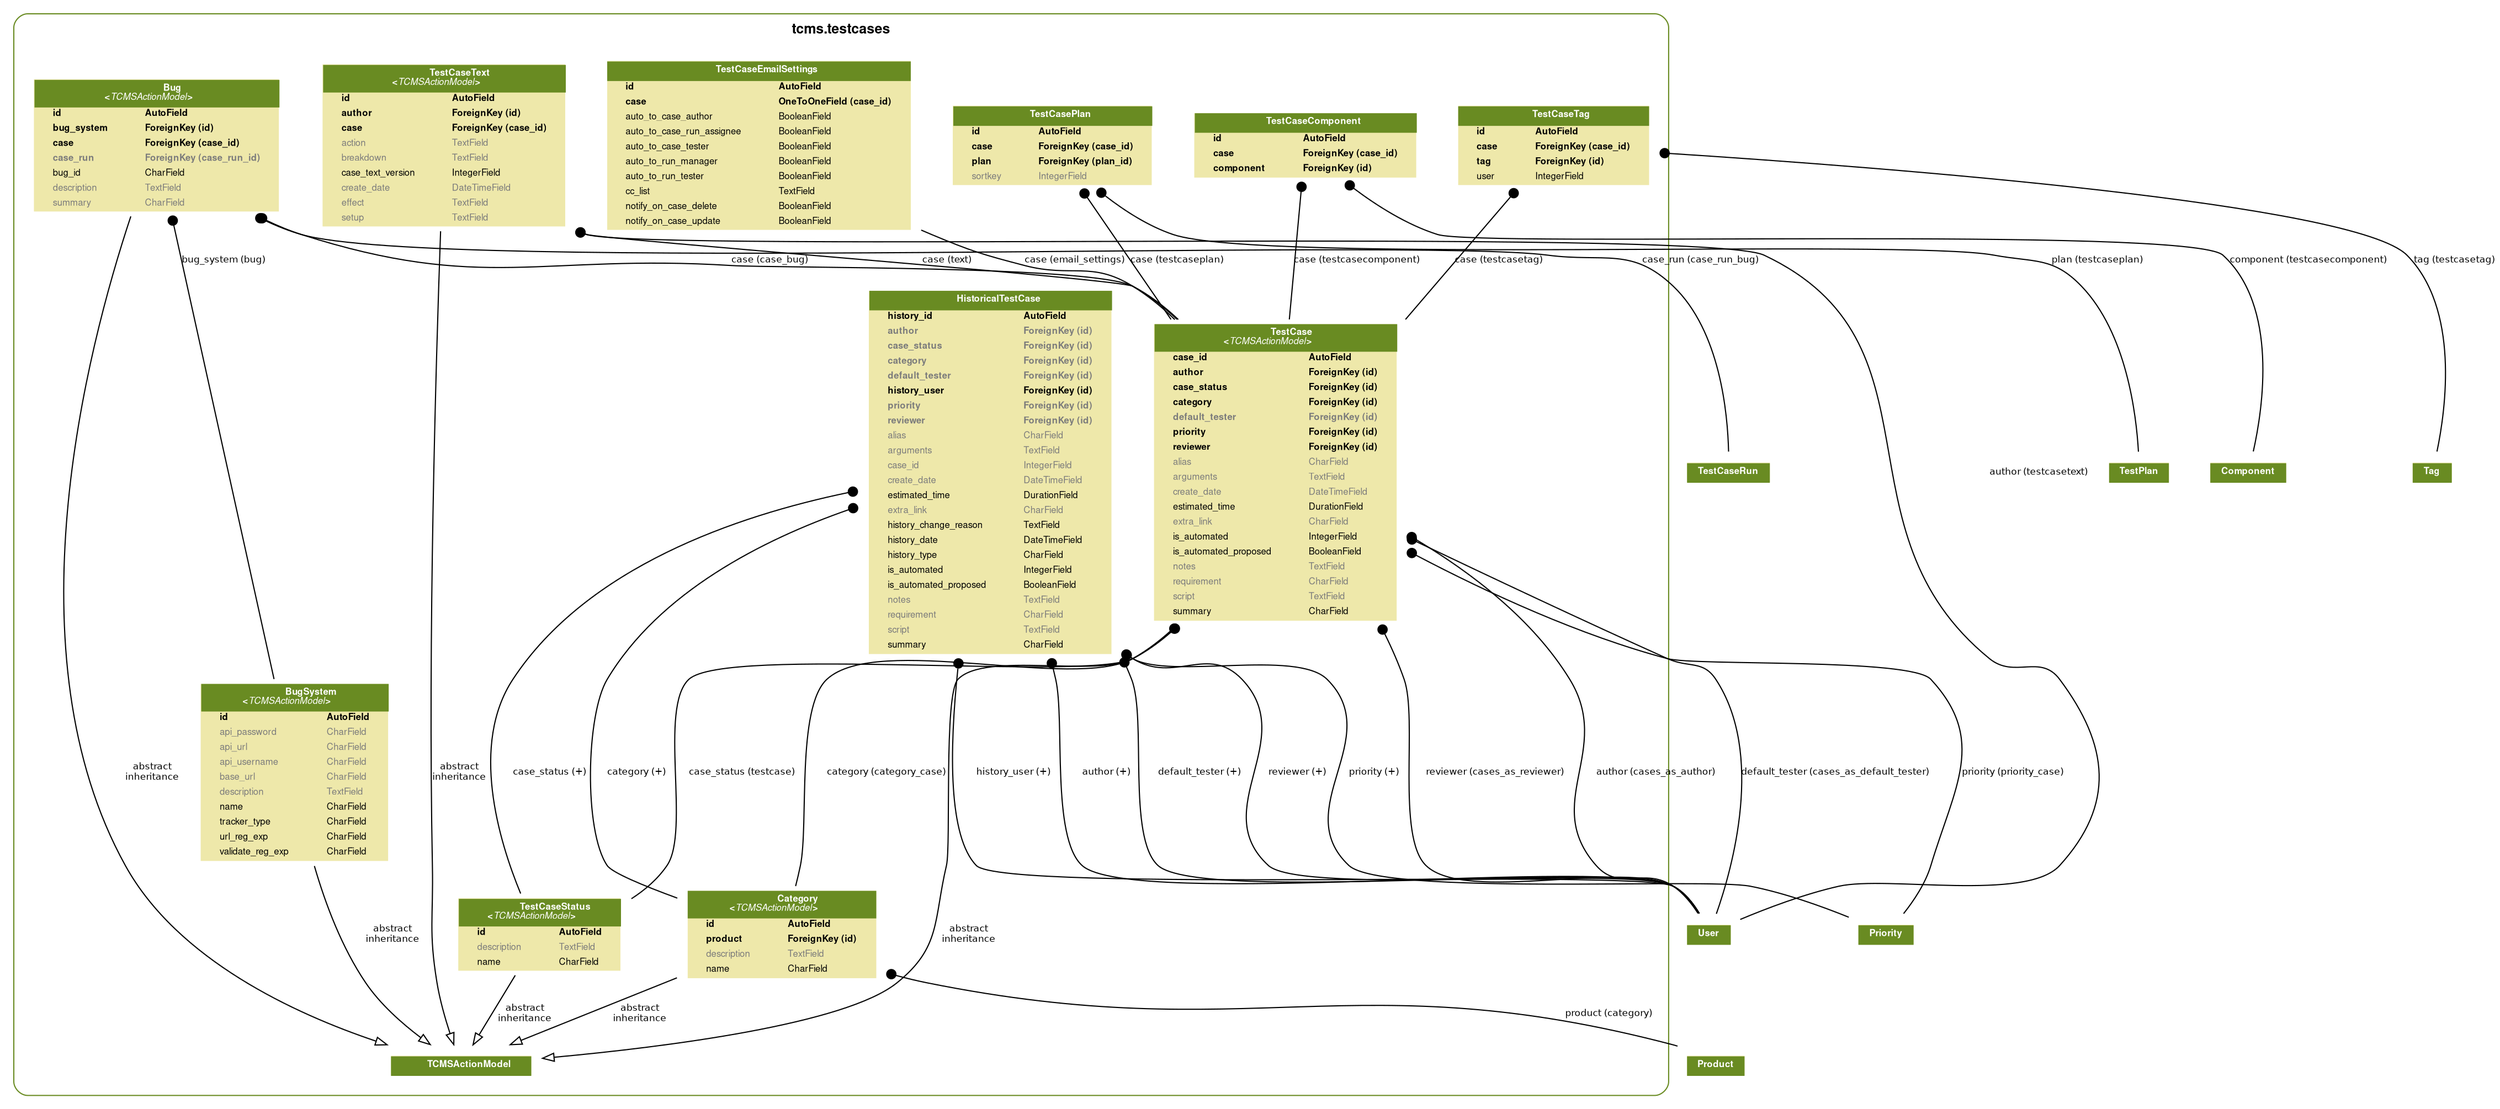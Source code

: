 digraph model_graph {
	graph [bb="0,0,2053,917",
		fontname=Helvetica,
		fontsize=8,
		splines=true
	];
	node [fontname=Helvetica,
		fontsize=8,
		label="\N",
		shape=plaintext
	];
	edge [fontname=Helvetica,
		fontsize=8
	];
	subgraph cluster_tcms_testcases {
		graph [bb="8,8,1450,909",
			color=olivedrab4,
			label=<
          <TABLE BORDER="0" CELLBORDER="0" CELLSPACING="0">
          <TR><TD COLSPAN="2" CELLPADDING="4" ALIGN="CENTER">
          <FONT FACE="Helvetica Bold" COLOR="Black" POINT-SIZE="12">
          tcms.testcases
          </FONT>
          </TD></TR>
          </TABLE>
          >,
			style=rounded
		];
		tcms_core_models_TCMSActionModel		 [height=0.5,
			label=<
      <TABLE BGCOLOR="palegoldenrod" BORDER="0" CELLBORDER="0" CELLSPACING="0">
      <TR><TD COLSPAN="2" CELLPADDING="4" ALIGN="CENTER" BGCOLOR="olivedrab4">
      <FONT FACE="Helvetica Bold" COLOR="white">
      TCMSActionModel
      </FONT></TD></TR>
    
      </TABLE>
      >,
			pos="431,34",
			width=1.9514];
		tcms_testcases_models_TestCaseStatus		 [height=0.95833,
			label=<
      <TABLE BGCOLOR="palegoldenrod" BORDER="0" CELLBORDER="0" CELLSPACING="0">
      <TR><TD COLSPAN="2" CELLPADDING="4" ALIGN="CENTER" BGCOLOR="olivedrab4">
      <FONT FACE="Helvetica Bold" COLOR="white">
      TestCaseStatus<BR/>&lt;<FONT FACE="Helvetica Italic">TCMSActionModel</FONT>&gt;
      </FONT></TD></TR>
    
      <TR><TD ALIGN="LEFT" BORDER="0">
      <FONT FACE="Helvetica Bold">id</FONT>
      </TD><TD ALIGN="LEFT">
      <FONT FACE="Helvetica Bold">AutoField</FONT>
      </TD></TR>
    
      <TR><TD ALIGN="LEFT" BORDER="0">
      <FONT COLOR="#7B7B7B" FACE="Helvetica ">description</FONT>
      </TD><TD ALIGN="LEFT">
      <FONT COLOR="#7B7B7B" FACE="Helvetica ">TextField</FONT>
      </TD></TR>
    
      <TR><TD ALIGN="LEFT" BORDER="0">
      <FONT FACE="Helvetica ">name</FONT>
      </TD><TD ALIGN="LEFT">
      <FONT FACE="Helvetica ">CharField</FONT>
      </TD></TR>
    
      </TABLE>
      >,
			pos="481,147",
			width=2.2222];
		tcms_testcases_models_TestCaseStatus -> tcms_core_models_TCMSActionModel		 [arrowhead=empty,
			arrowtail=none,
			dir=both,
			label="abstract\ninheritance",
			lp="475,79",
			pos="e,438.7,52.089 465.86,112.4 458.51,96.064 449.79,76.721 442.92,61.457"];
		tcms_testcases_models_Category		 [height=1.125,
			label=<
      <TABLE BGCOLOR="palegoldenrod" BORDER="0" CELLBORDER="0" CELLSPACING="0">
      <TR><TD COLSPAN="2" CELLPADDING="4" ALIGN="CENTER" BGCOLOR="olivedrab4">
      <FONT FACE="Helvetica Bold" COLOR="white">
      Category<BR/>&lt;<FONT FACE="Helvetica Italic">TCMSActionModel</FONT>&gt;
      </FONT></TD></TR>
    
      <TR><TD ALIGN="LEFT" BORDER="0">
      <FONT FACE="Helvetica Bold">id</FONT>
      </TD><TD ALIGN="LEFT">
      <FONT FACE="Helvetica Bold">AutoField</FONT>
      </TD></TR>
    
      <TR><TD ALIGN="LEFT" BORDER="0">
      <FONT FACE="Helvetica Bold">product</FONT>
      </TD><TD ALIGN="LEFT">
      <FONT FACE="Helvetica Bold">ForeignKey (id)</FONT>
      </TD></TR>
    
      <TR><TD ALIGN="LEFT" BORDER="0">
      <FONT COLOR="#7B7B7B" FACE="Helvetica ">description</FONT>
      </TD><TD ALIGN="LEFT">
      <FONT COLOR="#7B7B7B" FACE="Helvetica ">TextField</FONT>
      </TD></TR>
    
      <TR><TD ALIGN="LEFT" BORDER="0">
      <FONT FACE="Helvetica ">name</FONT>
      </TD><TD ALIGN="LEFT">
      <FONT FACE="Helvetica ">CharField</FONT>
      </TD></TR>
    
      </TABLE>
      >,
			pos="670,147",
			width=2.5278];
		tcms_testcases_models_Category -> tcms_core_models_TCMSActionModel		 [arrowhead=empty,
			arrowtail=none,
			dir=both,
			label="abstract\ninheritance",
			lp="564,79",
			pos="e,467.87,52.123 584.73,106.4 548.4,89.526 507.47,70.515 476.98,56.354"];
		tcms_testcases_HistoricalTestCase		 [height=4.1806,
			label=<
      <TABLE BGCOLOR="palegoldenrod" BORDER="0" CELLBORDER="0" CELLSPACING="0">
      <TR><TD COLSPAN="2" CELLPADDING="4" ALIGN="CENTER" BGCOLOR="olivedrab4">
      <FONT FACE="Helvetica Bold" COLOR="white">
      HistoricalTestCase
      </FONT></TD></TR>
    
      <TR><TD ALIGN="LEFT" BORDER="0">
      <FONT FACE="Helvetica Bold">history_id</FONT>
      </TD><TD ALIGN="LEFT">
      <FONT FACE="Helvetica Bold">AutoField</FONT>
      </TD></TR>
    
      <TR><TD ALIGN="LEFT" BORDER="0">
      <FONT COLOR="#7B7B7B" FACE="Helvetica Bold">author</FONT>
      </TD><TD ALIGN="LEFT">
      <FONT COLOR="#7B7B7B" FACE="Helvetica Bold">ForeignKey (id)</FONT>
      </TD></TR>
    
      <TR><TD ALIGN="LEFT" BORDER="0">
      <FONT COLOR="#7B7B7B" FACE="Helvetica Bold">case_status</FONT>
      </TD><TD ALIGN="LEFT">
      <FONT COLOR="#7B7B7B" FACE="Helvetica Bold">ForeignKey (id)</FONT>
      </TD></TR>
    
      <TR><TD ALIGN="LEFT" BORDER="0">
      <FONT COLOR="#7B7B7B" FACE="Helvetica Bold">category</FONT>
      </TD><TD ALIGN="LEFT">
      <FONT COLOR="#7B7B7B" FACE="Helvetica Bold">ForeignKey (id)</FONT>
      </TD></TR>
    
      <TR><TD ALIGN="LEFT" BORDER="0">
      <FONT COLOR="#7B7B7B" FACE="Helvetica Bold">default_tester</FONT>
      </TD><TD ALIGN="LEFT">
      <FONT COLOR="#7B7B7B" FACE="Helvetica Bold">ForeignKey (id)</FONT>
      </TD></TR>
    
      <TR><TD ALIGN="LEFT" BORDER="0">
      <FONT FACE="Helvetica Bold">history_user</FONT>
      </TD><TD ALIGN="LEFT">
      <FONT FACE="Helvetica Bold">ForeignKey (id)</FONT>
      </TD></TR>
    
      <TR><TD ALIGN="LEFT" BORDER="0">
      <FONT COLOR="#7B7B7B" FACE="Helvetica Bold">priority</FONT>
      </TD><TD ALIGN="LEFT">
      <FONT COLOR="#7B7B7B" FACE="Helvetica Bold">ForeignKey (id)</FONT>
      </TD></TR>
    
      <TR><TD ALIGN="LEFT" BORDER="0">
      <FONT COLOR="#7B7B7B" FACE="Helvetica Bold">reviewer</FONT>
      </TD><TD ALIGN="LEFT">
      <FONT COLOR="#7B7B7B" FACE="Helvetica Bold">ForeignKey (id)</FONT>
      </TD></TR>
    
      <TR><TD ALIGN="LEFT" BORDER="0">
      <FONT COLOR="#7B7B7B" FACE="Helvetica ">alias</FONT>
      </TD><TD ALIGN="LEFT">
      <FONT COLOR="#7B7B7B" FACE="Helvetica ">CharField</FONT>
      </TD></TR>
    
      <TR><TD ALIGN="LEFT" BORDER="0">
      <FONT COLOR="#7B7B7B" FACE="Helvetica ">arguments</FONT>
      </TD><TD ALIGN="LEFT">
      <FONT COLOR="#7B7B7B" FACE="Helvetica ">TextField</FONT>
      </TD></TR>
    
      <TR><TD ALIGN="LEFT" BORDER="0">
      <FONT COLOR="#7B7B7B" FACE="Helvetica ">case_id</FONT>
      </TD><TD ALIGN="LEFT">
      <FONT COLOR="#7B7B7B" FACE="Helvetica ">IntegerField</FONT>
      </TD></TR>
    
      <TR><TD ALIGN="LEFT" BORDER="0">
      <FONT COLOR="#7B7B7B" FACE="Helvetica ">create_date</FONT>
      </TD><TD ALIGN="LEFT">
      <FONT COLOR="#7B7B7B" FACE="Helvetica ">DateTimeField</FONT>
      </TD></TR>
    
      <TR><TD ALIGN="LEFT" BORDER="0">
      <FONT FACE="Helvetica ">estimated_time</FONT>
      </TD><TD ALIGN="LEFT">
      <FONT FACE="Helvetica ">DurationField</FONT>
      </TD></TR>
    
      <TR><TD ALIGN="LEFT" BORDER="0">
      <FONT COLOR="#7B7B7B" FACE="Helvetica ">extra_link</FONT>
      </TD><TD ALIGN="LEFT">
      <FONT COLOR="#7B7B7B" FACE="Helvetica ">CharField</FONT>
      </TD></TR>
    
      <TR><TD ALIGN="LEFT" BORDER="0">
      <FONT FACE="Helvetica ">history_change_reason</FONT>
      </TD><TD ALIGN="LEFT">
      <FONT FACE="Helvetica ">TextField</FONT>
      </TD></TR>
    
      <TR><TD ALIGN="LEFT" BORDER="0">
      <FONT FACE="Helvetica ">history_date</FONT>
      </TD><TD ALIGN="LEFT">
      <FONT FACE="Helvetica ">DateTimeField</FONT>
      </TD></TR>
    
      <TR><TD ALIGN="LEFT" BORDER="0">
      <FONT FACE="Helvetica ">history_type</FONT>
      </TD><TD ALIGN="LEFT">
      <FONT FACE="Helvetica ">CharField</FONT>
      </TD></TR>
    
      <TR><TD ALIGN="LEFT" BORDER="0">
      <FONT FACE="Helvetica ">is_automated</FONT>
      </TD><TD ALIGN="LEFT">
      <FONT FACE="Helvetica ">IntegerField</FONT>
      </TD></TR>
    
      <TR><TD ALIGN="LEFT" BORDER="0">
      <FONT FACE="Helvetica ">is_automated_proposed</FONT>
      </TD><TD ALIGN="LEFT">
      <FONT FACE="Helvetica ">BooleanField</FONT>
      </TD></TR>
    
      <TR><TD ALIGN="LEFT" BORDER="0">
      <FONT COLOR="#7B7B7B" FACE="Helvetica ">notes</FONT>
      </TD><TD ALIGN="LEFT">
      <FONT COLOR="#7B7B7B" FACE="Helvetica ">TextField</FONT>
      </TD></TR>
    
      <TR><TD ALIGN="LEFT" BORDER="0">
      <FONT COLOR="#7B7B7B" FACE="Helvetica ">requirement</FONT>
      </TD><TD ALIGN="LEFT">
      <FONT COLOR="#7B7B7B" FACE="Helvetica ">CharField</FONT>
      </TD></TR>
    
      <TR><TD ALIGN="LEFT" BORDER="0">
      <FONT COLOR="#7B7B7B" FACE="Helvetica ">script</FONT>
      </TD><TD ALIGN="LEFT">
      <FONT COLOR="#7B7B7B" FACE="Helvetica ">TextField</FONT>
      </TD></TR>
    
      <TR><TD ALIGN="LEFT" BORDER="0">
      <FONT FACE="Helvetica ">summary</FONT>
      </TD><TD ALIGN="LEFT">
      <FONT FACE="Helvetica ">CharField</FONT>
      </TD></TR>
    
      </TABLE>
      >,
			pos="836,529",
			width=3.1944];
		tcms_testcases_HistoricalTestCase -> tcms_testcases_models_TestCaseStatus		 [arrowhead=none,
			arrowtail=dot,
			dir=both,
			label="case_status (+)",
			lp="486.5,283",
			pos="s,720.81,510.72 712.98,508.91 625.79,488.26 514.77,445.91 459,360 423.64,305.53 447.1,226.11 465.35,181.55"];
		tcms_testcases_HistoricalTestCase -> tcms_testcases_models_Category		 [arrowhead=none,
			arrowtail=dot,
			dir=both,
			label="category (+)",
			lp="553,283",
			pos="s,720.76,496.86 713.12,494 646.69,468.66 570.38,426.65 531,360 513.59,330.54 512.02,234.48 531,206 531.9,204.65 553.1,195.58 578.68\
,185.01"];
		tcms_testcases_models_TestCase		 [height=3.4583,
			label=<
      <TABLE BGCOLOR="palegoldenrod" BORDER="0" CELLBORDER="0" CELLSPACING="0">
      <TR><TD COLSPAN="2" CELLPADDING="4" ALIGN="CENTER" BGCOLOR="olivedrab4">
      <FONT FACE="Helvetica Bold" COLOR="white">
      TestCase<BR/>&lt;<FONT FACE="Helvetica Italic">TCMSActionModel</FONT>&gt;
      </FONT></TD></TR>
    
      <TR><TD ALIGN="LEFT" BORDER="0">
      <FONT FACE="Helvetica Bold">case_id</FONT>
      </TD><TD ALIGN="LEFT">
      <FONT FACE="Helvetica Bold">AutoField</FONT>
      </TD></TR>
    
      <TR><TD ALIGN="LEFT" BORDER="0">
      <FONT FACE="Helvetica Bold">author</FONT>
      </TD><TD ALIGN="LEFT">
      <FONT FACE="Helvetica Bold">ForeignKey (id)</FONT>
      </TD></TR>
    
      <TR><TD ALIGN="LEFT" BORDER="0">
      <FONT FACE="Helvetica Bold">case_status</FONT>
      </TD><TD ALIGN="LEFT">
      <FONT FACE="Helvetica Bold">ForeignKey (id)</FONT>
      </TD></TR>
    
      <TR><TD ALIGN="LEFT" BORDER="0">
      <FONT FACE="Helvetica Bold">category</FONT>
      </TD><TD ALIGN="LEFT">
      <FONT FACE="Helvetica Bold">ForeignKey (id)</FONT>
      </TD></TR>
    
      <TR><TD ALIGN="LEFT" BORDER="0">
      <FONT COLOR="#7B7B7B" FACE="Helvetica Bold">default_tester</FONT>
      </TD><TD ALIGN="LEFT">
      <FONT COLOR="#7B7B7B" FACE="Helvetica Bold">ForeignKey (id)</FONT>
      </TD></TR>
    
      <TR><TD ALIGN="LEFT" BORDER="0">
      <FONT FACE="Helvetica Bold">priority</FONT>
      </TD><TD ALIGN="LEFT">
      <FONT FACE="Helvetica Bold">ForeignKey (id)</FONT>
      </TD></TR>
    
      <TR><TD ALIGN="LEFT" BORDER="0">
      <FONT FACE="Helvetica Bold">reviewer</FONT>
      </TD><TD ALIGN="LEFT">
      <FONT FACE="Helvetica Bold">ForeignKey (id)</FONT>
      </TD></TR>
    
      <TR><TD ALIGN="LEFT" BORDER="0">
      <FONT COLOR="#7B7B7B" FACE="Helvetica ">alias</FONT>
      </TD><TD ALIGN="LEFT">
      <FONT COLOR="#7B7B7B" FACE="Helvetica ">CharField</FONT>
      </TD></TR>
    
      <TR><TD ALIGN="LEFT" BORDER="0">
      <FONT COLOR="#7B7B7B" FACE="Helvetica ">arguments</FONT>
      </TD><TD ALIGN="LEFT">
      <FONT COLOR="#7B7B7B" FACE="Helvetica ">TextField</FONT>
      </TD></TR>
    
      <TR><TD ALIGN="LEFT" BORDER="0">
      <FONT COLOR="#7B7B7B" FACE="Helvetica ">create_date</FONT>
      </TD><TD ALIGN="LEFT">
      <FONT COLOR="#7B7B7B" FACE="Helvetica ">DateTimeField</FONT>
      </TD></TR>
    
      <TR><TD ALIGN="LEFT" BORDER="0">
      <FONT FACE="Helvetica ">estimated_time</FONT>
      </TD><TD ALIGN="LEFT">
      <FONT FACE="Helvetica ">DurationField</FONT>
      </TD></TR>
    
      <TR><TD ALIGN="LEFT" BORDER="0">
      <FONT COLOR="#7B7B7B" FACE="Helvetica ">extra_link</FONT>
      </TD><TD ALIGN="LEFT">
      <FONT COLOR="#7B7B7B" FACE="Helvetica ">CharField</FONT>
      </TD></TR>
    
      <TR><TD ALIGN="LEFT" BORDER="0">
      <FONT FACE="Helvetica ">is_automated</FONT>
      </TD><TD ALIGN="LEFT">
      <FONT FACE="Helvetica ">IntegerField</FONT>
      </TD></TR>
    
      <TR><TD ALIGN="LEFT" BORDER="0">
      <FONT FACE="Helvetica ">is_automated_proposed</FONT>
      </TD><TD ALIGN="LEFT">
      <FONT FACE="Helvetica ">BooleanField</FONT>
      </TD></TR>
    
      <TR><TD ALIGN="LEFT" BORDER="0">
      <FONT COLOR="#7B7B7B" FACE="Helvetica ">notes</FONT>
      </TD><TD ALIGN="LEFT">
      <FONT COLOR="#7B7B7B" FACE="Helvetica ">TextField</FONT>
      </TD></TR>
    
      <TR><TD ALIGN="LEFT" BORDER="0">
      <FONT COLOR="#7B7B7B" FACE="Helvetica ">requirement</FONT>
      </TD><TD ALIGN="LEFT">
      <FONT COLOR="#7B7B7B" FACE="Helvetica ">CharField</FONT>
      </TD></TR>
    
      <TR><TD ALIGN="LEFT" BORDER="0">
      <FONT COLOR="#7B7B7B" FACE="Helvetica ">script</FONT>
      </TD><TD ALIGN="LEFT">
      <FONT COLOR="#7B7B7B" FACE="Helvetica ">TextField</FONT>
      </TD></TR>
    
      <TR><TD ALIGN="LEFT" BORDER="0">
      <FONT FACE="Helvetica ">summary</FONT>
      </TD><TD ALIGN="LEFT">
      <FONT FACE="Helvetica ">CharField</FONT>
      </TD></TR>
    
      </TABLE>
      >,
			pos="1084,529",
			width=3.1944];
		tcms_testcases_models_TestCase -> tcms_testcases_models_TestCaseStatus		 [arrowhead=none,
			arrowtail=dot,
			dir=both,
			label="case_status (testcase)",
			lp="635,283",
			pos="s,997.85,404.16 991.49,398.74 981.66,390.68 971.15,383.59 960,378 923.7,359.8 624.84,387.54 595,360 544.29,313.18 612.45,263.97 \
575,206 568.96,196.66 560.84,188.57 551.88,181.65"];
		tcms_testcases_models_TestCase -> tcms_testcases_models_Category		 [arrowhead=none,
			arrowtail=dot,
			dir=both,
			label="category (category_case)",
			lp="746.5,283",
			pos="s,997.71,404.44 991.65,399.21 981.77,391.01 971.2,383.76 960,378 908.68,351.63 743.31,399.22 701,360 699.42,358.54 683.94,248.48\
 675.47,187.54"];
		tcms_testcases_models_TestCase -> tcms_core_models_TCMSActionModel		 [arrowhead=empty,
			arrowtail=none,
			dir=both,
			label="abstract\ninheritance",
			lp="811,147",
			pos="e,501.62,40.859 996.62,404.35 985.31,394.17 973.07,385.08 960,378 928.93,361.16 826.37,385.59 802,360 790.17,347.58 794.4,222.98\
 792,206 785.62,160.94 802.34,138.02 770,106 734.2,70.561 600.06,51.098 511.63,41.879"];
		tcms_testcases_models_TestCaseText		 [height=1.9583,
			label=<
      <TABLE BGCOLOR="palegoldenrod" BORDER="0" CELLBORDER="0" CELLSPACING="0">
      <TR><TD COLSPAN="2" CELLPADDING="4" ALIGN="CENTER" BGCOLOR="olivedrab4">
      <FONT FACE="Helvetica Bold" COLOR="white">
      TestCaseText<BR/>&lt;<FONT FACE="Helvetica Italic">TCMSActionModel</FONT>&gt;
      </FONT></TD></TR>
    
      <TR><TD ALIGN="LEFT" BORDER="0">
      <FONT FACE="Helvetica Bold">id</FONT>
      </TD><TD ALIGN="LEFT">
      <FONT FACE="Helvetica Bold">AutoField</FONT>
      </TD></TR>
    
      <TR><TD ALIGN="LEFT" BORDER="0">
      <FONT FACE="Helvetica Bold">author</FONT>
      </TD><TD ALIGN="LEFT">
      <FONT FACE="Helvetica Bold">ForeignKey (id)</FONT>
      </TD></TR>
    
      <TR><TD ALIGN="LEFT" BORDER="0">
      <FONT FACE="Helvetica Bold">case</FONT>
      </TD><TD ALIGN="LEFT">
      <FONT FACE="Helvetica Bold">ForeignKey (case_id)</FONT>
      </TD></TR>
    
      <TR><TD ALIGN="LEFT" BORDER="0">
      <FONT COLOR="#7B7B7B" FACE="Helvetica ">action</FONT>
      </TD><TD ALIGN="LEFT">
      <FONT COLOR="#7B7B7B" FACE="Helvetica ">TextField</FONT>
      </TD></TR>
    
      <TR><TD ALIGN="LEFT" BORDER="0">
      <FONT COLOR="#7B7B7B" FACE="Helvetica ">breakdown</FONT>
      </TD><TD ALIGN="LEFT">
      <FONT COLOR="#7B7B7B" FACE="Helvetica ">TextField</FONT>
      </TD></TR>
    
      <TR><TD ALIGN="LEFT" BORDER="0">
      <FONT FACE="Helvetica ">case_text_version</FONT>
      </TD><TD ALIGN="LEFT">
      <FONT FACE="Helvetica ">IntegerField</FONT>
      </TD></TR>
    
      <TR><TD ALIGN="LEFT" BORDER="0">
      <FONT COLOR="#7B7B7B" FACE="Helvetica ">create_date</FONT>
      </TD><TD ALIGN="LEFT">
      <FONT COLOR="#7B7B7B" FACE="Helvetica ">DateTimeField</FONT>
      </TD></TR>
    
      <TR><TD ALIGN="LEFT" BORDER="0">
      <FONT COLOR="#7B7B7B" FACE="Helvetica ">effect</FONT>
      </TD><TD ALIGN="LEFT">
      <FONT COLOR="#7B7B7B" FACE="Helvetica ">TextField</FONT>
      </TD></TR>
    
      <TR><TD ALIGN="LEFT" BORDER="0">
      <FONT COLOR="#7B7B7B" FACE="Helvetica ">setup</FONT>
      </TD><TD ALIGN="LEFT">
      <FONT COLOR="#7B7B7B" FACE="Helvetica ">TextField</FONT>
      </TD></TR>
    
      </TABLE>
      >,
			pos="383,799",
			width=3.1944];
		tcms_testcases_models_TestCaseText -> tcms_testcases_models_TestCase		 [arrowhead=none,
			arrowtail=dot,
			dir=both,
			label="case (text)",
			lp="830,703",
			pos="s,498.11,729.1 505.89,726.36 506.26,726.24 506.63,726.12 507,726 531.06,718.2 937.69,691.92 960,680 973.11,673 985.38,663.97 996.71\
,653.82"];
		tcms_testcases_models_TestCaseText -> tcms_core_models_TCMSActionModel		 [arrowhead=empty,
			arrowtail=none,
			dir=both,
			label="abstract\ninheritance",
			lp="398,283",
			pos="e,418.48,52.063 379.65,728.41 373.04,576.96 361.48,221.82 392,106 396.25,89.868 404.94,73.441 413.03,60.457"];
		tcms_testcases_models_TestCasePlan		 [height=1.0139,
			label=<
      <TABLE BGCOLOR="palegoldenrod" BORDER="0" CELLBORDER="0" CELLSPACING="0">
      <TR><TD COLSPAN="2" CELLPADDING="4" ALIGN="CENTER" BGCOLOR="olivedrab4">
      <FONT FACE="Helvetica Bold" COLOR="white">
      TestCasePlan
      </FONT></TD></TR>
    
      <TR><TD ALIGN="LEFT" BORDER="0">
      <FONT FACE="Helvetica Bold">id</FONT>
      </TD><TD ALIGN="LEFT">
      <FONT FACE="Helvetica Bold">AutoField</FONT>
      </TD></TR>
    
      <TR><TD ALIGN="LEFT" BORDER="0">
      <FONT FACE="Helvetica Bold">case</FONT>
      </TD><TD ALIGN="LEFT">
      <FONT FACE="Helvetica Bold">ForeignKey (case_id)</FONT>
      </TD></TR>
    
      <TR><TD ALIGN="LEFT" BORDER="0">
      <FONT FACE="Helvetica Bold">plan</FONT>
      </TD><TD ALIGN="LEFT">
      <FONT FACE="Helvetica Bold">ForeignKey (plan_id)</FONT>
      </TD></TR>
    
      <TR><TD ALIGN="LEFT" BORDER="0">
      <FONT COLOR="#7B7B7B" FACE="Helvetica ">sortkey</FONT>
      </TD><TD ALIGN="LEFT">
      <FONT COLOR="#7B7B7B" FACE="Helvetica ">IntegerField</FONT>
      </TD></TR>
    
      </TABLE>
      >,
			pos="912,799",
			width=2.6667];
		tcms_testcases_models_TestCasePlan -> tcms_testcases_models_TestCase		 [arrowhead=none,
			arrowtail=dot,
			dir=both,
			label="case (testcaseplan)",
			lp="1008,703",
			pos="s,934.84,762.41 939.22,755.59 957,727.89 981.2,690.18 1004.7,653.51"];
		tcms_testcases_models_TestCaseComponent		 [height=0.84722,
			label=<
      <TABLE BGCOLOR="palegoldenrod" BORDER="0" CELLBORDER="0" CELLSPACING="0">
      <TR><TD COLSPAN="2" CELLPADDING="4" ALIGN="CENTER" BGCOLOR="olivedrab4">
      <FONT FACE="Helvetica Bold" COLOR="white">
      TestCaseComponent
      </FONT></TD></TR>
    
      <TR><TD ALIGN="LEFT" BORDER="0">
      <FONT FACE="Helvetica Bold">id</FONT>
      </TD><TD ALIGN="LEFT">
      <FONT FACE="Helvetica Bold">AutoField</FONT>
      </TD></TR>
    
      <TR><TD ALIGN="LEFT" BORDER="0">
      <FONT FACE="Helvetica Bold">case</FONT>
      </TD><TD ALIGN="LEFT">
      <FONT FACE="Helvetica Bold">ForeignKey (case_id)</FONT>
      </TD></TR>
    
      <TR><TD ALIGN="LEFT" BORDER="0">
      <FONT FACE="Helvetica Bold">component</FONT>
      </TD><TD ALIGN="LEFT">
      <FONT FACE="Helvetica Bold">ForeignKey (id)</FONT>
      </TD></TR>
    
      </TABLE>
      >,
			pos="1132,799",
			width=2.9444];
		tcms_testcases_models_TestCaseComponent -> tcms_testcases_models_TestCase		 [arrowhead=none,
			arrowtail=dot,
			dir=both,
			label="case (testcasecomponent)",
			lp="1163,703",
			pos="s,1126.7,768.3 1125.3,760.35 1120.2,732.32 1113.1,692.33 1106.1,653.53"];
		tcms_testcases_models_TestCaseTag		 [height=1.0139,
			label=<
      <TABLE BGCOLOR="palegoldenrod" BORDER="0" CELLBORDER="0" CELLSPACING="0">
      <TR><TD COLSPAN="2" CELLPADDING="4" ALIGN="CENTER" BGCOLOR="olivedrab4">
      <FONT FACE="Helvetica Bold" COLOR="white">
      TestCaseTag
      </FONT></TD></TR>
    
      <TR><TD ALIGN="LEFT" BORDER="0">
      <FONT FACE="Helvetica Bold">id</FONT>
      </TD><TD ALIGN="LEFT">
      <FONT FACE="Helvetica Bold">AutoField</FONT>
      </TD></TR>
    
      <TR><TD ALIGN="LEFT" BORDER="0">
      <FONT FACE="Helvetica Bold">case</FONT>
      </TD><TD ALIGN="LEFT">
      <FONT FACE="Helvetica Bold">ForeignKey (case_id)</FONT>
      </TD></TR>
    
      <TR><TD ALIGN="LEFT" BORDER="0">
      <FONT FACE="Helvetica Bold">tag</FONT>
      </TD><TD ALIGN="LEFT">
      <FONT FACE="Helvetica Bold">ForeignKey (id)</FONT>
      </TD></TR>
    
      <TR><TD ALIGN="LEFT" BORDER="0">
      <FONT FACE="Helvetica ">user</FONT>
      </TD><TD ALIGN="LEFT">
      <FONT FACE="Helvetica ">IntegerField</FONT>
      </TD></TR>
    
      </TABLE>
      >,
			pos="1349,799",
			width=2.5625];
		tcms_testcases_models_TestCaseTag -> tcms_testcases_models_TestCase		 [arrowhead=none,
			arrowtail=dot,
			dir=both,
			label="case (testcasetag)",
			lp="1289,703",
			pos="s,1313.8,762.41 1308.1,756.67 1278.9,727.14 1238.1,685.85 1199.3,646.58"];
		tcms_testcases_models_BugSystem		 [height=2.125,
			label=<
      <TABLE BGCOLOR="palegoldenrod" BORDER="0" CELLBORDER="0" CELLSPACING="0">
      <TR><TD COLSPAN="2" CELLPADDING="4" ALIGN="CENTER" BGCOLOR="olivedrab4">
      <FONT FACE="Helvetica Bold" COLOR="white">
      BugSystem<BR/>&lt;<FONT FACE="Helvetica Italic">TCMSActionModel</FONT>&gt;
      </FONT></TD></TR>
    
      <TR><TD ALIGN="LEFT" BORDER="0">
      <FONT FACE="Helvetica Bold">id</FONT>
      </TD><TD ALIGN="LEFT">
      <FONT FACE="Helvetica Bold">AutoField</FONT>
      </TD></TR>
    
      <TR><TD ALIGN="LEFT" BORDER="0">
      <FONT COLOR="#7B7B7B" FACE="Helvetica ">api_password</FONT>
      </TD><TD ALIGN="LEFT">
      <FONT COLOR="#7B7B7B" FACE="Helvetica ">CharField</FONT>
      </TD></TR>
    
      <TR><TD ALIGN="LEFT" BORDER="0">
      <FONT COLOR="#7B7B7B" FACE="Helvetica ">api_url</FONT>
      </TD><TD ALIGN="LEFT">
      <FONT COLOR="#7B7B7B" FACE="Helvetica ">CharField</FONT>
      </TD></TR>
    
      <TR><TD ALIGN="LEFT" BORDER="0">
      <FONT COLOR="#7B7B7B" FACE="Helvetica ">api_username</FONT>
      </TD><TD ALIGN="LEFT">
      <FONT COLOR="#7B7B7B" FACE="Helvetica ">CharField</FONT>
      </TD></TR>
    
      <TR><TD ALIGN="LEFT" BORDER="0">
      <FONT COLOR="#7B7B7B" FACE="Helvetica ">base_url</FONT>
      </TD><TD ALIGN="LEFT">
      <FONT COLOR="#7B7B7B" FACE="Helvetica ">CharField</FONT>
      </TD></TR>
    
      <TR><TD ALIGN="LEFT" BORDER="0">
      <FONT COLOR="#7B7B7B" FACE="Helvetica ">description</FONT>
      </TD><TD ALIGN="LEFT">
      <FONT COLOR="#7B7B7B" FACE="Helvetica ">TextField</FONT>
      </TD></TR>
    
      <TR><TD ALIGN="LEFT" BORDER="0">
      <FONT FACE="Helvetica ">name</FONT>
      </TD><TD ALIGN="LEFT">
      <FONT FACE="Helvetica ">CharField</FONT>
      </TD></TR>
    
      <TR><TD ALIGN="LEFT" BORDER="0">
      <FONT FACE="Helvetica ">tracker_type</FONT>
      </TD><TD ALIGN="LEFT">
      <FONT FACE="Helvetica ">CharField</FONT>
      </TD></TR>
    
      <TR><TD ALIGN="LEFT" BORDER="0">
      <FONT FACE="Helvetica ">url_reg_exp</FONT>
      </TD><TD ALIGN="LEFT">
      <FONT FACE="Helvetica ">CharField</FONT>
      </TD></TR>
    
      <TR><TD ALIGN="LEFT" BORDER="0">
      <FONT FACE="Helvetica ">validate_reg_exp</FONT>
      </TD><TD ALIGN="LEFT">
      <FONT FACE="Helvetica ">CharField</FONT>
      </TD></TR>
    
      </TABLE>
      >,
			pos="141,283",
			width=2.5278];
		tcms_testcases_models_BugSystem -> tcms_core_models_TCMSActionModel		 [arrowhead=empty,
			arrowtail=none,
			dir=both,
			label="abstract\ninheritance",
			lp="228,147",
			pos="e,360.57,40.063 157.2,206.38 172.47,156.58 201.06,95.96 253,70 283,55.008 318.83,46.432 350.46,41.529"];
		tcms_testcases_models_Bug		 [height=1.625,
			label=<
      <TABLE BGCOLOR="palegoldenrod" BORDER="0" CELLBORDER="0" CELLSPACING="0">
      <TR><TD COLSPAN="2" CELLPADDING="4" ALIGN="CENTER" BGCOLOR="olivedrab4">
      <FONT FACE="Helvetica Bold" COLOR="white">
      Bug<BR/>&lt;<FONT FACE="Helvetica Italic">TCMSActionModel</FONT>&gt;
      </FONT></TD></TR>
    
      <TR><TD ALIGN="LEFT" BORDER="0">
      <FONT FACE="Helvetica Bold">id</FONT>
      </TD><TD ALIGN="LEFT">
      <FONT FACE="Helvetica Bold">AutoField</FONT>
      </TD></TR>
    
      <TR><TD ALIGN="LEFT" BORDER="0">
      <FONT FACE="Helvetica Bold">bug_system</FONT>
      </TD><TD ALIGN="LEFT">
      <FONT FACE="Helvetica Bold">ForeignKey (id)</FONT>
      </TD></TR>
    
      <TR><TD ALIGN="LEFT" BORDER="0">
      <FONT FACE="Helvetica Bold">case</FONT>
      </TD><TD ALIGN="LEFT">
      <FONT FACE="Helvetica Bold">ForeignKey (case_id)</FONT>
      </TD></TR>
    
      <TR><TD ALIGN="LEFT" BORDER="0">
      <FONT COLOR="#7B7B7B" FACE="Helvetica Bold">case_run</FONT>
      </TD><TD ALIGN="LEFT">
      <FONT COLOR="#7B7B7B" FACE="Helvetica Bold">ForeignKey (case_run_id)</FONT>
      </TD></TR>
    
      <TR><TD ALIGN="LEFT" BORDER="0">
      <FONT FACE="Helvetica ">bug_id</FONT>
      </TD><TD ALIGN="LEFT">
      <FONT FACE="Helvetica ">CharField</FONT>
      </TD></TR>
    
      <TR><TD ALIGN="LEFT" BORDER="0">
      <FONT COLOR="#7B7B7B" FACE="Helvetica ">description</FONT>
      </TD><TD ALIGN="LEFT">
      <FONT COLOR="#7B7B7B" FACE="Helvetica ">TextField</FONT>
      </TD></TR>
    
      <TR><TD ALIGN="LEFT" BORDER="0">
      <FONT COLOR="#7B7B7B" FACE="Helvetica ">summary</FONT>
      </TD><TD ALIGN="LEFT">
      <FONT COLOR="#7B7B7B" FACE="Helvetica ">CharField</FONT>
      </TD></TR>
    
      </TABLE>
      >,
			pos="133,799",
			width=3.2292];
		tcms_testcases_models_Bug -> tcms_testcases_models_TestCase		 [arrowhead=none,
			arrowtail=dot,
			dir=both,
			label="case (case_bug)",
			lp="662,703",
			pos="s,222.71,740.5 229.98,737.1 239.54,732.78 249.31,728.97 259,726 417.96,677.34 466.11,708.78 632,698 668.42,695.63 927.42,696.45 \
960,680 973.57,673.15 986.21,664.07 997.81,653.76"];
		tcms_testcases_models_Bug -> tcms_testcases_models_BugSystem		 [arrowhead=none,
			arrowtail=dot,
			dir=both,
			label="bug_system (bug)",
			lp="167.5,703",
			pos="s,133.9,740.04 134.03,731.89 135.52,636.37 138.26,460.19 139.82,359.61"];
		tcms_testcases_models_Bug -> tcms_core_models_TCMSActionModel		 [arrowhead=empty,
			arrowtail=none,
			dir=both,
			label="abstract\ninheritance",
			lp="349,283",
			pos="e,411.15,52.142 184.16,740.37 191.6,730.07 198.57,719.08 204,708 305.25,501.57 251.95,422.63 329,206 351.51,142.7 354.74,123.79 \
395,70 397.72,66.369 400.82,62.768 404.03,59.335"];
		tcms_testcases_models_TestCaseEmailSettings		 [height=2.0139,
			label=<
      <TABLE BGCOLOR="palegoldenrod" BORDER="0" CELLBORDER="0" CELLSPACING="0">
      <TR><TD COLSPAN="2" CELLPADDING="4" ALIGN="CENTER" BGCOLOR="olivedrab4">
      <FONT FACE="Helvetica Bold" COLOR="white">
      TestCaseEmailSettings
      </FONT></TD></TR>
    
      <TR><TD ALIGN="LEFT" BORDER="0">
      <FONT FACE="Helvetica Bold">id</FONT>
      </TD><TD ALIGN="LEFT">
      <FONT FACE="Helvetica Bold">AutoField</FONT>
      </TD></TR>
    
      <TR><TD ALIGN="LEFT" BORDER="0">
      <FONT FACE="Helvetica Bold">case</FONT>
      </TD><TD ALIGN="LEFT">
      <FONT FACE="Helvetica Bold">OneToOneField (case_id)</FONT>
      </TD></TR>
    
      <TR><TD ALIGN="LEFT" BORDER="0">
      <FONT FACE="Helvetica ">auto_to_case_author</FONT>
      </TD><TD ALIGN="LEFT">
      <FONT FACE="Helvetica ">BooleanField</FONT>
      </TD></TR>
    
      <TR><TD ALIGN="LEFT" BORDER="0">
      <FONT FACE="Helvetica ">auto_to_case_run_assignee</FONT>
      </TD><TD ALIGN="LEFT">
      <FONT FACE="Helvetica ">BooleanField</FONT>
      </TD></TR>
    
      <TR><TD ALIGN="LEFT" BORDER="0">
      <FONT FACE="Helvetica ">auto_to_case_tester</FONT>
      </TD><TD ALIGN="LEFT">
      <FONT FACE="Helvetica ">BooleanField</FONT>
      </TD></TR>
    
      <TR><TD ALIGN="LEFT" BORDER="0">
      <FONT FACE="Helvetica ">auto_to_run_manager</FONT>
      </TD><TD ALIGN="LEFT">
      <FONT FACE="Helvetica ">BooleanField</FONT>
      </TD></TR>
    
      <TR><TD ALIGN="LEFT" BORDER="0">
      <FONT FACE="Helvetica ">auto_to_run_tester</FONT>
      </TD><TD ALIGN="LEFT">
      <FONT FACE="Helvetica ">BooleanField</FONT>
      </TD></TR>
    
      <TR><TD ALIGN="LEFT" BORDER="0">
      <FONT FACE="Helvetica ">cc_list</FONT>
      </TD><TD ALIGN="LEFT">
      <FONT FACE="Helvetica ">TextField</FONT>
      </TD></TR>
    
      <TR><TD ALIGN="LEFT" BORDER="0">
      <FONT FACE="Helvetica ">notify_on_case_delete</FONT>
      </TD><TD ALIGN="LEFT">
      <FONT FACE="Helvetica ">BooleanField</FONT>
      </TD></TR>
    
      <TR><TD ALIGN="LEFT" BORDER="0">
      <FONT FACE="Helvetica ">notify_on_case_update</FONT>
      </TD><TD ALIGN="LEFT">
      <FONT FACE="Helvetica ">BooleanField</FONT>
      </TD></TR>
    
      </TABLE>
      >,
			pos="657,799",
			width=3.9167];
		tcms_testcases_models_TestCaseEmailSettings -> tcms_testcases_models_TestCase		 [arrowhead=none,
			arrowtail=none,
			dir=both,
			label="case (email_settings)",
			lp="931,703",
			pos="798.09,729.64 801.08,728.4 804.05,727.18 807,726 844.31,711.05 854.47,709.44 893,698 922.56,689.22 934.06,696.67 960,680 971.65,\
672.51 982.76,663.57 993.18,653.84"];
	}
	tcms_management_models_Product	 [height=0.5,
		label=<
  <TABLE BGCOLOR="palegoldenrod" BORDER="0" CELLBORDER="0" CELLSPACING="0">
  <TR><TD COLSPAN="2" CELLPADDING="4" ALIGN="CENTER" BGCOLOR="olivedrab4">
  <FONT FACE="Helvetica Bold" COLOR="white">Product</FONT>
  </TD></TR>
  </TABLE>
  >,
		pos="1492,34",
		width=0.92361];
	tcms_testcases_models_Category -> tcms_management_models_Product	 [arrowhead=none,
		arrowtail=dot,
		dir=both,
		label="product (category)",
		lp="1390.5,79",
		pos="s,761.15,109.52 768.97,107.44 770.99,106.93 773,106.45 775,106 1070.3,39.442 1160.7,126.9 1454,52 1455.5,51.607 1457.1,51.155 1458.7\
,50.659"];
	tcms_management_models_Priority	 [height=0.5,
		label=<
  <TABLE BGCOLOR="palegoldenrod" BORDER="0" CELLBORDER="0" CELLSPACING="0">
  <TR><TD COLSPAN="2" CELLPADDING="4" ALIGN="CENTER" BGCOLOR="olivedrab4">
  <FONT FACE="Helvetica Bold" COLOR="white">Priority</FONT>
  </TD></TR>
  </TABLE>
  >,
		pos="1575,147",
		width=0.89583];
	tcms_testcases_HistoricalTestCase -> tcms_management_models_Priority	 [arrowhead=none,
		arrowtail=dot,
		dir=both,
		label="priority (+)",
		lp="1128.5,283",
		pos="s,951.27,383.22 958.34,378.94 958.89,378.62 959.45,378.31 960,378 1011.3,349.4 1049.7,401.84 1091,360 1139.4,310.9 1059.3,252.8 \
1110,206 1143.7,174.91 1478.9,203.5 1522,188 1535.5,183.16 1548.3,173.63 1558,165.08"];
	django_contrib_auth_models_User	 [height=0.5,
		label=<
  <TABLE BGCOLOR="palegoldenrod" BORDER="0" CELLBORDER="0" CELLSPACING="0">
  <TR><TD COLSPAN="2" CELLPADDING="4" ALIGN="CENTER" BGCOLOR="olivedrab4">
  <FONT FACE="Helvetica Bold" COLOR="white">User</FONT>
  </TD></TR>
  </TABLE>
  >,
		pos="1486,147",
		width=0.75694];
	tcms_testcases_HistoricalTestCase -> django_contrib_auth_models_User	 [arrowhead=none,
		arrowtail=dot,
		dir=both,
		label="author (+)",
		lp="920.5,283",
		pos="s,875.11,378.42 876.8,370.59 877.56,367.03 878.29,363.5 879,360 885.85,326.08 876.16,229.01 902,206 947.83,165.19 1399.1,215.48 \
1454,188 1463.7,183.14 1471.4,173.83 1476.8,165.41"];
	tcms_testcases_HistoricalTestCase -> django_contrib_auth_models_User	 [arrowhead=none,
		arrowtail=dot,
		dir=both,
		label="default_tester (+)",
		lp="993,283",
		pos="s,931.66,378.34 934.8,370.89 936.28,367.26 937.68,363.63 939,360 950.84,327.49 936.21,229.06 962,206 1002.8,169.54 1405.1,212.59\
 1454,188 1463.7,183.12 1471.4,173.81 1476.8,165.4"];
	tcms_testcases_HistoricalTestCase -> django_contrib_auth_models_User	 [arrowhead=none,
		arrowtail=dot,
		dir=both,
		label="reviewer (+)",
		lp="1069,283",
		pos="s,951.19,384.08 957.78,379.47 958.52,378.97 959.26,378.48 960,378 984.76,361.88 1004.5,382.17 1024,360 1069.8,308.08 995.59,252.32\
 1047,206 1080.6,175.7 1413.6,208.51 1454,188 1463.7,183.09 1471.4,173.77 1476.8,165.37"];
	tcms_testcases_HistoricalTestCase -> django_contrib_auth_models_User	 [arrowhead=none,
		arrowtail=dot,
		dir=both,
		label="history_user (+)",
		lp="846.5,283",
		pos="s,807.16,378.44 806.08,370.43 797.03,301.05 794.8,229.87 818,206 842.64,180.65 1422.4,203.76 1454,188 1463.9,183.08 1471.7,173.54\
 1477.1,165.02"];
	tcms_testcases_models_TestCase -> tcms_management_models_Priority	 [arrowhead=none,
		arrowtail=dot,
		dir=both,
		label="priority (priority_case)",
		lp="1634,283",
		pos="s,1199.1,472.51 1206.6,469.11 1276.3,437.83 1365.9,401.17 1449,378 1474.1,370.99 1547.6,379.4 1565,360 1614.6,304.77 1592.3,205.14\
 1580.6,165.22"];
	tcms_testcases_models_TestCase -> django_contrib_auth_models_User	 [arrowhead=none,
		arrowtail=dot,
		dir=both,
		label="author (cases_as_author)",
		lp="1351.5,283",
		pos="s,1199.1,453.91 1205.4,448.66 1234.8,423.72 1263.2,393.74 1282,360 1315.6,299.53 1255.4,254.24 1305,206 1328.9,182.75 1424.9,204.23\
 1454,188 1463.5,182.72 1471.2,173.39 1476.7,165.07"];
	tcms_testcases_models_TestCase -> django_contrib_auth_models_User	 [arrowhead=none,
		arrowtail=dot,
		dir=both,
		label="default_tester (cases_as_default_tester)",
		lp="1493,283",
		pos="s,1199,495.47 1206.7,492.56 1273.8,466.73 1352.4,424.72 1398,360 1437.9,303.43 1381.4,262.73 1421,206 1430.6,192.31 1441.2,198.73\
 1454,188 1461.8,181.49 1469,172.84 1474.6,165.26"];
	tcms_testcases_models_TestCase -> django_contrib_auth_models_User	 [arrowhead=none,
		arrowtail=dot,
		dir=both,
		label="reviewer (cases_as_reviewer)",
		lp="1224,283",
		pos="s,1137.4,404.42 1140,396.77 1144.1,384.48 1147.9,372.09 1151,360 1159.6,326.6 1144.9,229.65 1170,206 1216,162.63 1397.9,217.18 1454\
,188 1463.6,182.99 1471.3,173.67 1476.8,165.29"];
	tcms_testcases_models_TestCaseText -> django_contrib_auth_models_User	 [arrowhead=none,
		arrowtail=dot,
		dir=both,
		label="author (testcasetext)",
		lp="1693,529",
		pos="s,498.01,728.77 505.88,726.32 506.25,726.21 506.63,726.1 507,726 615.97,695.62 1419.8,749.56 1525,708 1542.3,701.18 1545.9,695.55\
 1556,680 1633.2,561.58 1599.2,507.48 1656,378 1659.7,369.62 1663.7,368.86 1666,360 1683.2,293.74 1711,257.54 1666,206 1646.4,183.54\
 1560.2,200.16 1533,188 1521.1,182.67 1509.8,173.34 1501.3,165.03"];
	tcms_testplans_models_TestPlan	 [height=0.5,
		label=<
  <TABLE BGCOLOR="palegoldenrod" BORDER="0" CELLBORDER="0" CELLSPACING="0">
  <TR><TD COLSPAN="2" CELLPADDING="4" ALIGN="CENTER" BGCOLOR="olivedrab4">
  <FONT FACE="Helvetica Bold" COLOR="white">TestPlan</FONT>
  </TD></TR>
  </TABLE>
  >,
		pos="1774,529",
		width=0.97917];
	tcms_testcases_models_TestCasePlan -> tcms_testplans_models_TestPlan	 [arrowhead=none,
		arrowtail=dot,
		dir=both,
		label="plan (testcaseplan)",
		lp="1734,703",
		pos="s,952.44,762.18 959.08,757.23 976.19,744.82 996.4,732.7 1017,726 1152.9,681.78 1520.5,739.22 1660,708 1690.3,701.22 1703.1,702.93\
 1724,680 1759.2,641.49 1769.7,577.52 1772.8,547.09"];
	tcms_management_models_Component	 [height=0.5,
		label=<
  <TABLE BGCOLOR="palegoldenrod" BORDER="0" CELLBORDER="0" CELLSPACING="0">
  <TR><TD COLSPAN="2" CELLPADDING="4" ALIGN="CENTER" BGCOLOR="olivedrab4">
  <FONT FACE="Helvetica Bold" COLOR="white">Component</FONT>
  </TD></TR>
  </TABLE>
  >,
		pos="1869,529",
		width=1.1458];
	tcms_testcases_models_TestCaseComponent -> tcms_management_models_Component	 [arrowhead=none,
		arrowtail=dot,
		dir=both,
		label="component (testcasecomponent)",
		lp="1910,703",
		pos="s,1168.1,768.38 1174.6,763.71 1195.2,749.21 1221.1,733.87 1247,726 1278.8,716.35 1820.3,730.25 1845,708 1890.8,666.77 1880.2,583.21\
 1873,547.18"];
	tcms_management_models_Tag	 [height=0.5,
		label=<
  <TABLE BGCOLOR="palegoldenrod" BORDER="0" CELLBORDER="0" CELLSPACING="0">
  <TR><TD COLSPAN="2" CELLPADDING="4" ALIGN="CENTER" BGCOLOR="olivedrab4">
  <FONT FACE="Helvetica Bold" COLOR="white">Tag</FONT>
  </TD></TR>
  </TABLE>
  >,
		pos="2008,529",
		width=0.75];
	tcms_testcases_models_TestCaseTag -> tcms_management_models_Tag	 [arrowhead=none,
		arrowtail=dot,
		dir=both,
		label="tag (testcasetag)",
		lp="2022.5,703",
		pos="s,1441.5,798.21 1449.5,798.11 1610,796.02 1913.2,782.08 1986,708 2029,664.25 2018.8,582.43 2011.9,547.03"];
	tcms_testruns_models_TestCaseRun	 [height=0.5,
		label=<
  <TABLE BGCOLOR="palegoldenrod" BORDER="0" CELLBORDER="0" CELLSPACING="0">
  <TR><TD COLSPAN="2" CELLPADDING="4" ALIGN="CENTER" BGCOLOR="olivedrab4">
  <FONT FACE="Helvetica Bold" COLOR="white">TestCaseRun</FONT>
  </TD></TR>
  </TABLE>
  >,
		pos="1503,529",
		width=1.2292];
	tcms_testcases_models_Bug -> tcms_testruns_models_TestCaseRun	 [arrowhead=none,
		arrowtail=dot,
		dir=both,
		label="case_run (case_run_bug)",
		lp="1474.5,703",
		pos="s,221.1,740.48 228.37,737.13 238.43,732.67 248.74,728.82 259,726 373.34,694.6 1208.2,721.74 1326,708 1383.8,701.25 1410.8,719.06\
 1454,680 1492.8,644.9 1501,578.68 1502.6,547.31"];
}
